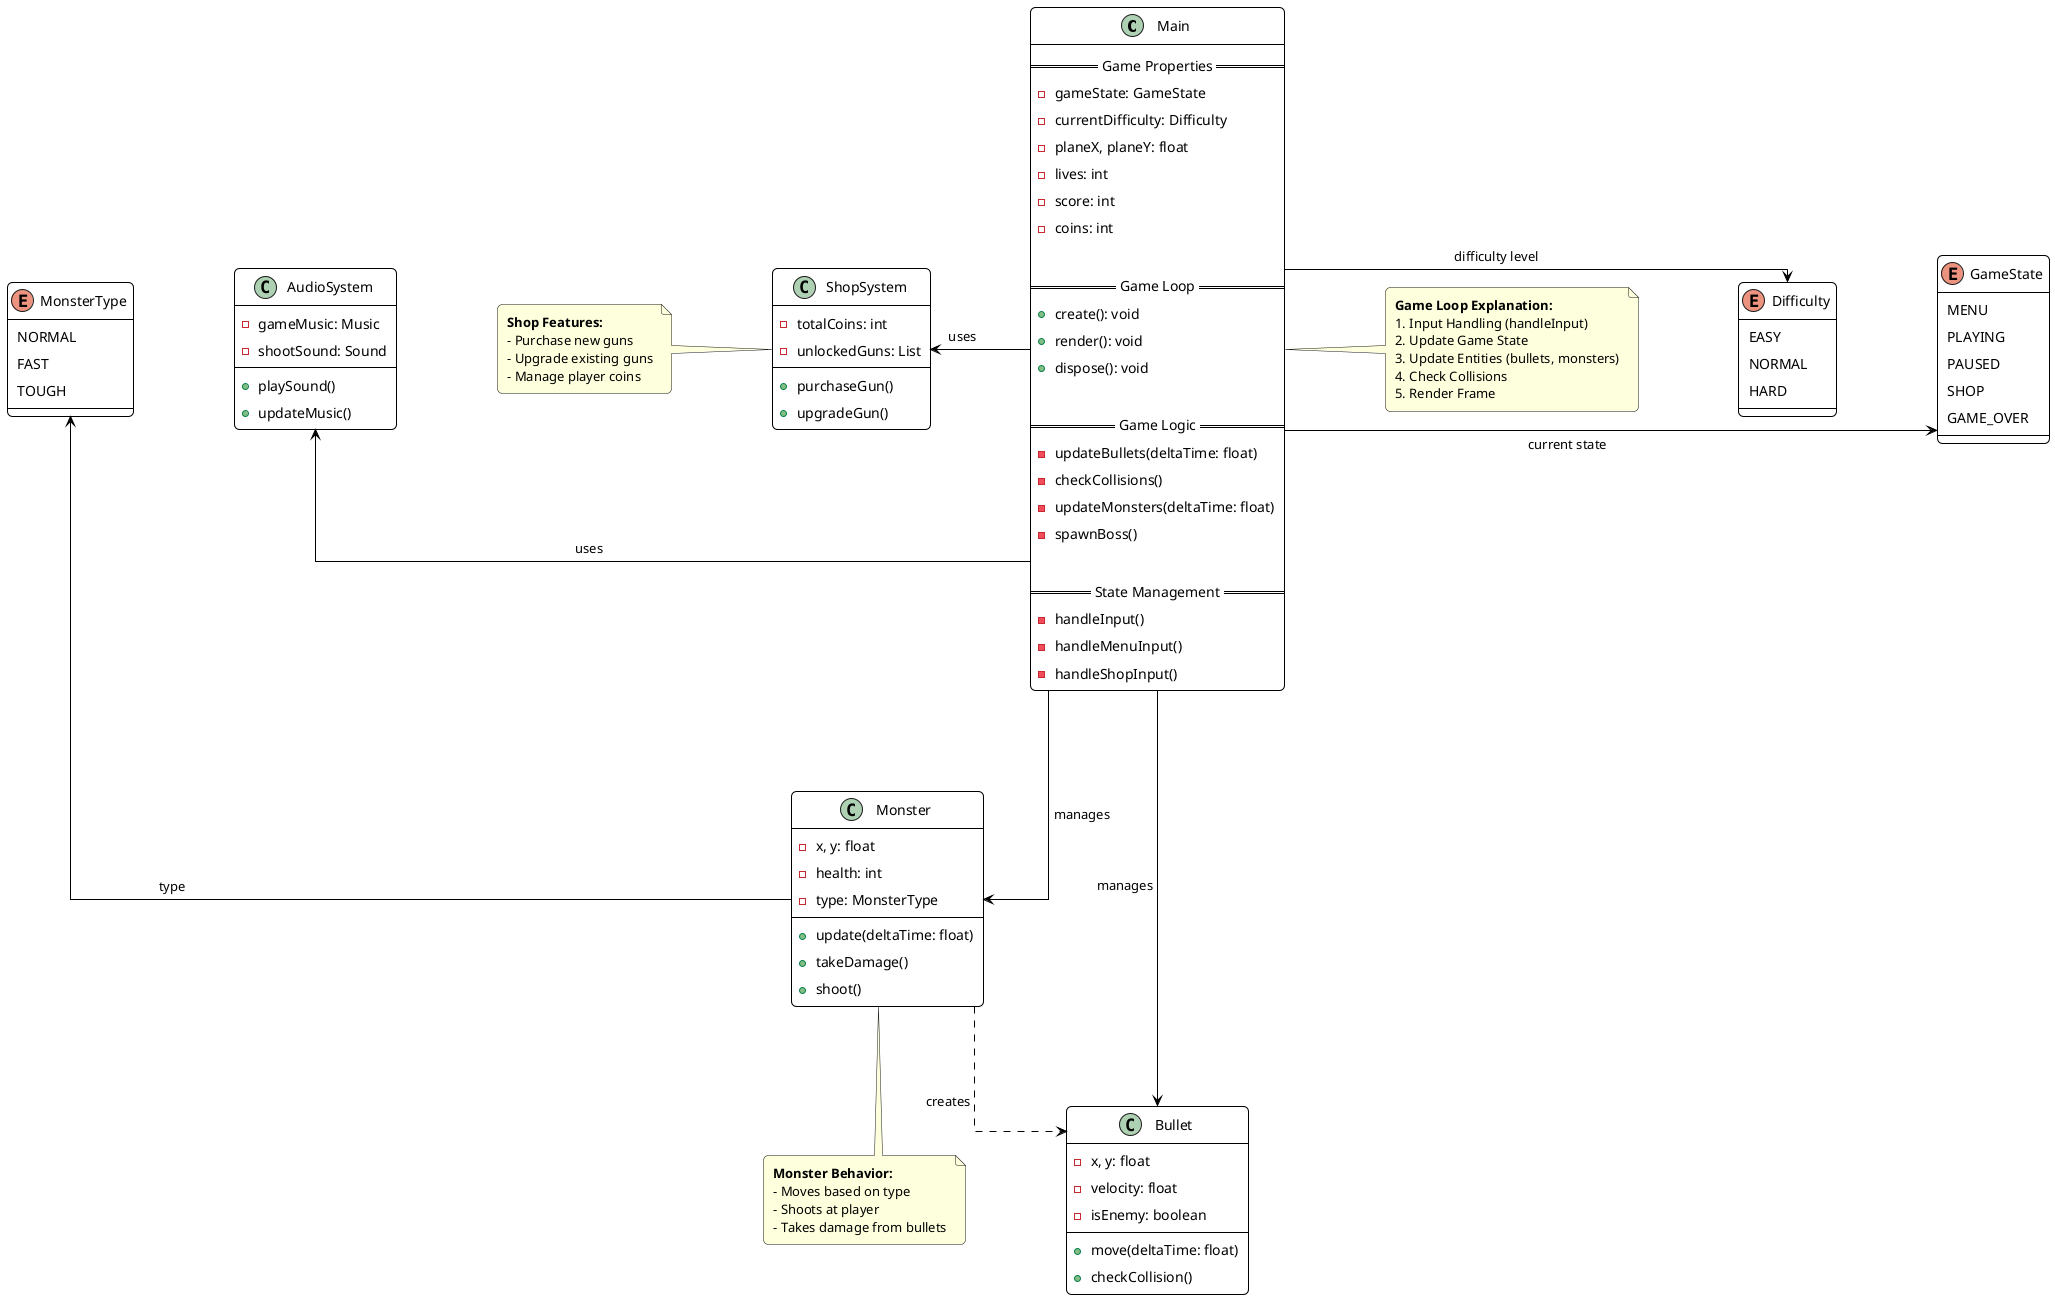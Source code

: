 @startuml ShootDuck

' Layout settings
skinparam class {
    BackgroundColor White
    ArrowColor Black
    BorderColor Black
    BorderThickness 1
}
skinparam linetype ortho
skinparam nodesep 100
skinparam ranksep 100
skinparam padding 4
skinparam roundcorner 10

' Core Game Class
class Main {
    ' Core Game Properties
    == Game Properties ==
    - gameState: GameState
    - currentDifficulty: Difficulty
    - planeX, planeY: float
    - lives: int
    - score: int
    - coins: int
    
    ' Core Game Loop
    == Game Loop ==
    + create(): void
    + render(): void
    + dispose(): void
    
    ' Game Logic
    == Game Logic ==
    - updateBullets(deltaTime: float)
    - checkCollisions()
    - updateMonsters(deltaTime: float)
    - spawnBoss()
    
    ' State Management
    == State Management ==
    - handleInput()
    - handleMenuInput()
    - handleShopInput()
}

' Game States
enum GameState {
    MENU
    PLAYING
    PAUSED
    SHOP
    GAME_OVER
}

enum Difficulty {
    EASY
    NORMAL
    HARD
}

' Game Entities
class Monster {
    - x, y: float
    - health: int
    - type: MonsterType
    --
    + update(deltaTime: float)
    + takeDamage()
    + shoot()
}

class Bullet {
    - x, y: float
    - velocity: float
    - isEnemy: boolean
    --
    + move(deltaTime: float)
    + checkCollision()
}

enum MonsterType {
    NORMAL
    FAST
    TOUGH
}

' Game Systems
class ShopSystem {
    - totalCoins: int
    - unlockedGuns: List
    --
    + purchaseGun()
    + upgradeGun()
}

class AudioSystem {
    - gameMusic: Music
    - shootSound: Sound
    --
    + playSound()
    + updateMusic()
}

' Key Relationships
Main -right-> GameState : "current state"
Main -right-> Difficulty : "difficulty level"
Main -down-> Monster : "manages"
Main -down-> Bullet : "manages"
Main -left-> ShopSystem : "uses"
Main -left-> AudioSystem : "uses"

Monster -up-> MonsterType : "type"
Monster ..> Bullet : "creates"

note right of Main
<b>Game Loop Explanation:</b>
1. Input Handling (handleInput)
2. Update Game State
3. Update Entities (bullets, monsters)
4. Check Collisions
5. Render Frame
end note

note bottom of Monster
<b>Monster Behavior:</b>
- Moves based on type
- Shoots at player
- Takes damage from bullets
end note

note left of ShopSystem
<b>Shop Features:</b>
- Purchase new guns
- Upgrade existing guns
- Manage player coins
end note

@enduml 